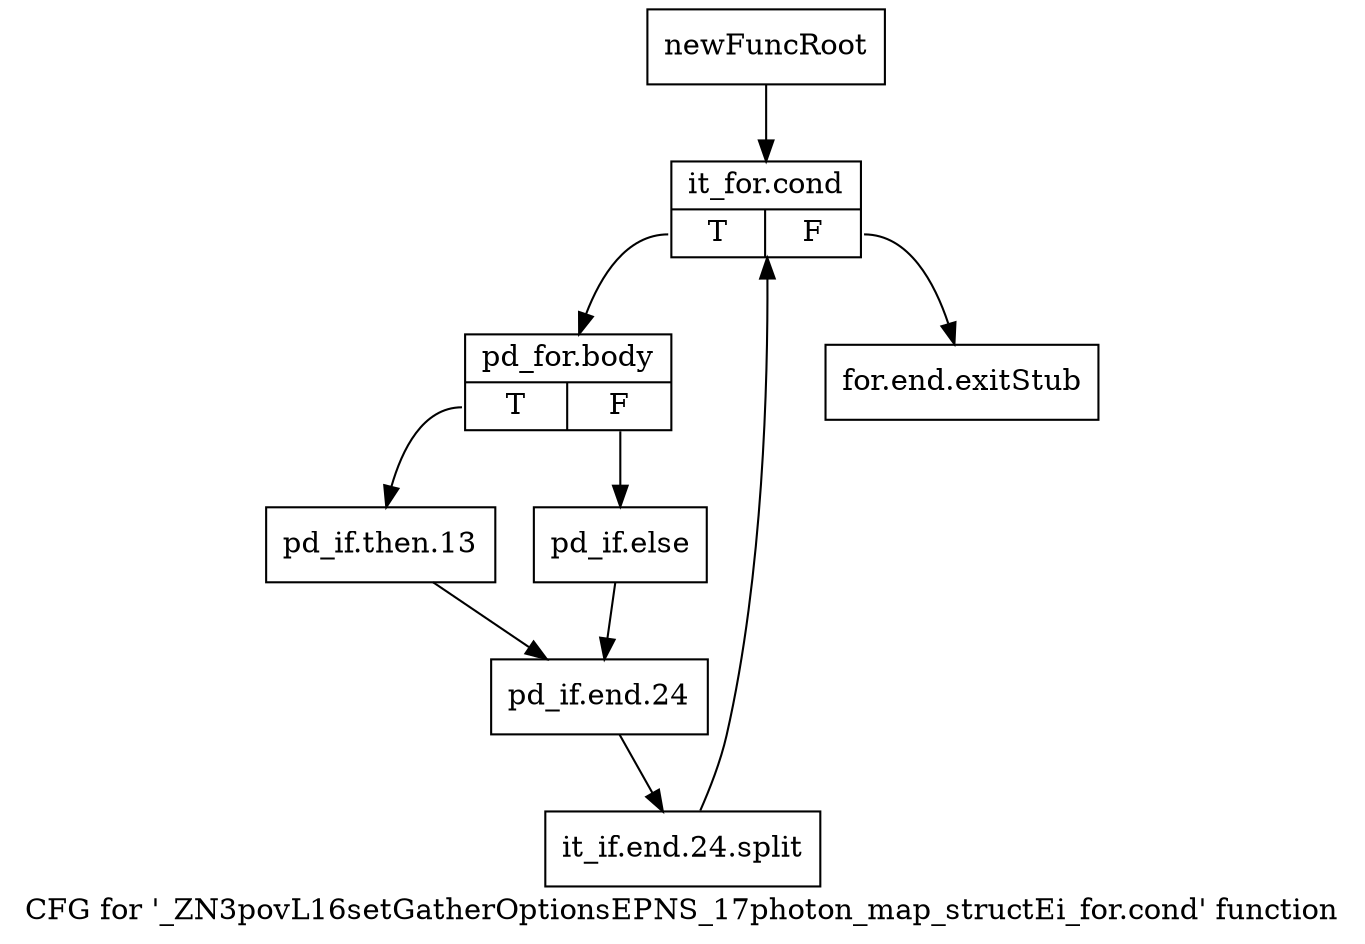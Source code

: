 digraph "CFG for '_ZN3povL16setGatherOptionsEPNS_17photon_map_structEi_for.cond' function" {
	label="CFG for '_ZN3povL16setGatherOptionsEPNS_17photon_map_structEi_for.cond' function";

	Node0x29e6ad0 [shape=record,label="{newFuncRoot}"];
	Node0x29e6ad0 -> Node0x29e6b70;
	Node0x29e6b20 [shape=record,label="{for.end.exitStub}"];
	Node0x29e6b70 [shape=record,label="{it_for.cond|{<s0>T|<s1>F}}"];
	Node0x29e6b70:s0 -> Node0x29e6bc0;
	Node0x29e6b70:s1 -> Node0x29e6b20;
	Node0x29e6bc0 [shape=record,label="{pd_for.body|{<s0>T|<s1>F}}"];
	Node0x29e6bc0:s0 -> Node0x29e74b0;
	Node0x29e6bc0:s1 -> Node0x29e6c10;
	Node0x29e6c10 [shape=record,label="{pd_if.else}"];
	Node0x29e6c10 -> Node0x29e7500;
	Node0x29e74b0 [shape=record,label="{pd_if.then.13}"];
	Node0x29e74b0 -> Node0x29e7500;
	Node0x29e7500 [shape=record,label="{pd_if.end.24}"];
	Node0x29e7500 -> Node0x393e7a0;
	Node0x393e7a0 [shape=record,label="{it_if.end.24.split}"];
	Node0x393e7a0 -> Node0x29e6b70;
}
